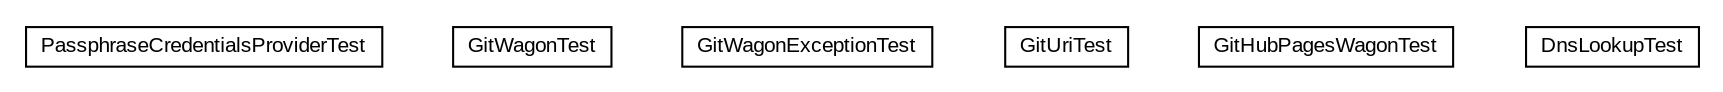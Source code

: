 #!/usr/local/bin/dot
#
# Class diagram 
# Generated by UMLGraph version R5_6-24-gf6e263 (http://www.umlgraph.org/)
#

digraph G {
	edge [fontname="arial",fontsize=10,labelfontname="arial",labelfontsize=10];
	node [fontname="arial",fontsize=10,shape=plaintext];
	nodesep=0.25;
	ranksep=0.5;
	// net.trajano.wagon.git.test.PassphraseCredentialsProviderTest
	c0 [label=<<table title="net.trajano.wagon.git.test.PassphraseCredentialsProviderTest" border="0" cellborder="1" cellspacing="0" cellpadding="2" port="p" href="./PassphraseCredentialsProviderTest.html">
		<tr><td><table border="0" cellspacing="0" cellpadding="1">
<tr><td align="center" balign="center"> PassphraseCredentialsProviderTest </td></tr>
		</table></td></tr>
		</table>>, URL="./PassphraseCredentialsProviderTest.html", fontname="arial", fontcolor="black", fontsize=10.0];
	// net.trajano.wagon.git.test.GitWagonTest
	c1 [label=<<table title="net.trajano.wagon.git.test.GitWagonTest" border="0" cellborder="1" cellspacing="0" cellpadding="2" port="p" href="./GitWagonTest.html">
		<tr><td><table border="0" cellspacing="0" cellpadding="1">
<tr><td align="center" balign="center"> GitWagonTest </td></tr>
		</table></td></tr>
		</table>>, URL="./GitWagonTest.html", fontname="arial", fontcolor="black", fontsize=10.0];
	// net.trajano.wagon.git.test.GitWagonExceptionTest
	c2 [label=<<table title="net.trajano.wagon.git.test.GitWagonExceptionTest" border="0" cellborder="1" cellspacing="0" cellpadding="2" port="p" href="./GitWagonExceptionTest.html">
		<tr><td><table border="0" cellspacing="0" cellpadding="1">
<tr><td align="center" balign="center"> GitWagonExceptionTest </td></tr>
		</table></td></tr>
		</table>>, URL="./GitWagonExceptionTest.html", fontname="arial", fontcolor="black", fontsize=10.0];
	// net.trajano.wagon.git.test.GitUriTest
	c3 [label=<<table title="net.trajano.wagon.git.test.GitUriTest" border="0" cellborder="1" cellspacing="0" cellpadding="2" port="p" href="./GitUriTest.html">
		<tr><td><table border="0" cellspacing="0" cellpadding="1">
<tr><td align="center" balign="center"> GitUriTest </td></tr>
		</table></td></tr>
		</table>>, URL="./GitUriTest.html", fontname="arial", fontcolor="black", fontsize=10.0];
	// net.trajano.wagon.git.test.GitHubPagesWagonTest
	c4 [label=<<table title="net.trajano.wagon.git.test.GitHubPagesWagonTest" border="0" cellborder="1" cellspacing="0" cellpadding="2" port="p" href="./GitHubPagesWagonTest.html">
		<tr><td><table border="0" cellspacing="0" cellpadding="1">
<tr><td align="center" balign="center"> GitHubPagesWagonTest </td></tr>
		</table></td></tr>
		</table>>, URL="./GitHubPagesWagonTest.html", fontname="arial", fontcolor="black", fontsize=10.0];
	// net.trajano.wagon.git.test.DnsLookupTest
	c5 [label=<<table title="net.trajano.wagon.git.test.DnsLookupTest" border="0" cellborder="1" cellspacing="0" cellpadding="2" port="p" href="./DnsLookupTest.html">
		<tr><td><table border="0" cellspacing="0" cellpadding="1">
<tr><td align="center" balign="center"> DnsLookupTest </td></tr>
		</table></td></tr>
		</table>>, URL="./DnsLookupTest.html", fontname="arial", fontcolor="black", fontsize=10.0];
}


